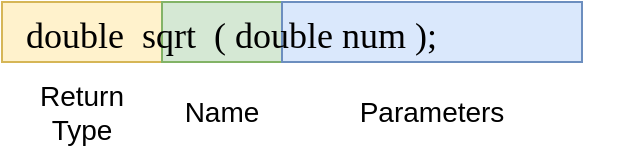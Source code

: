 <mxfile version="26.2.2">
  <diagram name="Page-1" id="6cR0XXLYgolCAbxEMWs8">
    <mxGraphModel dx="753" dy="761" grid="1" gridSize="10" guides="1" tooltips="1" connect="1" arrows="1" fold="1" page="1" pageScale="1" pageWidth="850" pageHeight="1100" math="0" shadow="0">
      <root>
        <mxCell id="0" />
        <mxCell id="1" parent="0" />
        <mxCell id="p-np1M1yXb6fM-nYutFG-3" value="" style="rounded=0;whiteSpace=wrap;html=1;fillColor=#fff2cc;strokeColor=#d6b656;" vertex="1" parent="1">
          <mxGeometry x="250" y="100" width="80" height="30" as="geometry" />
        </mxCell>
        <mxCell id="p-np1M1yXb6fM-nYutFG-4" value="" style="rounded=0;whiteSpace=wrap;html=1;fillColor=#d5e8d4;strokeColor=#82b366;" vertex="1" parent="1">
          <mxGeometry x="330" y="100" width="60" height="30" as="geometry" />
        </mxCell>
        <mxCell id="p-np1M1yXb6fM-nYutFG-5" value="" style="rounded=0;whiteSpace=wrap;html=1;fillColor=#dae8fc;strokeColor=#6c8ebf;" vertex="1" parent="1">
          <mxGeometry x="390" y="100" width="150" height="30" as="geometry" />
        </mxCell>
        <mxCell id="p-np1M1yXb6fM-nYutFG-6" value="double  sqrt  ( double num );" style="text;whiteSpace=wrap;fontSize=18;fontFamily=Consolas;" vertex="1" parent="1">
          <mxGeometry x="260" y="100" width="300" height="30" as="geometry" />
        </mxCell>
        <mxCell id="p-np1M1yXb6fM-nYutFG-7" value="Return Type" style="text;html=1;align=center;verticalAlign=middle;whiteSpace=wrap;rounded=0;fontSize=14;" vertex="1" parent="1">
          <mxGeometry x="260" y="140" width="60" height="30" as="geometry" />
        </mxCell>
        <mxCell id="p-np1M1yXb6fM-nYutFG-8" value="Name" style="text;html=1;align=center;verticalAlign=middle;whiteSpace=wrap;rounded=0;fontSize=14;" vertex="1" parent="1">
          <mxGeometry x="330" y="140" width="60" height="30" as="geometry" />
        </mxCell>
        <mxCell id="p-np1M1yXb6fM-nYutFG-9" value="Parameters" style="text;html=1;align=center;verticalAlign=middle;whiteSpace=wrap;rounded=0;fontSize=14;" vertex="1" parent="1">
          <mxGeometry x="435" y="140" width="60" height="30" as="geometry" />
        </mxCell>
      </root>
    </mxGraphModel>
  </diagram>
</mxfile>
